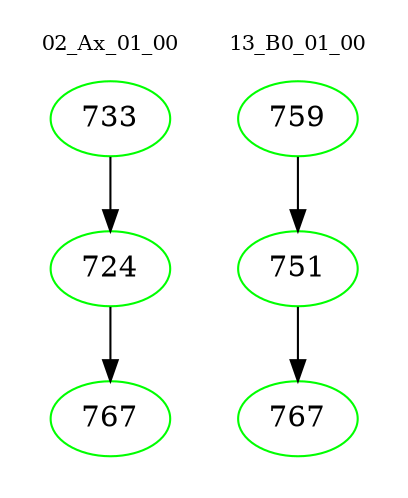 digraph{
subgraph cluster_0 {
color = white
label = "02_Ax_01_00";
fontsize=10;
T0_733 [label="733", color="green"]
T0_733 -> T0_724 [color="black"]
T0_724 [label="724", color="green"]
T0_724 -> T0_767 [color="black"]
T0_767 [label="767", color="green"]
}
subgraph cluster_1 {
color = white
label = "13_B0_01_00";
fontsize=10;
T1_759 [label="759", color="green"]
T1_759 -> T1_751 [color="black"]
T1_751 [label="751", color="green"]
T1_751 -> T1_767 [color="black"]
T1_767 [label="767", color="green"]
}
}
